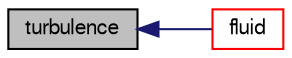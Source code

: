 digraph "turbulence"
{
  bgcolor="transparent";
  edge [fontname="FreeSans",fontsize="10",labelfontname="FreeSans",labelfontsize="10"];
  node [fontname="FreeSans",fontsize="10",shape=record];
  rankdir="LR";
  Node100 [label="turbulence",height=0.2,width=0.4,color="black", fillcolor="grey75", style="filled", fontcolor="black"];
  Node100 -> Node101 [dir="back",color="midnightblue",fontsize="10",style="solid",fontname="FreeSans"];
  Node101 [label="fluid",height=0.2,width=0.4,color="red",URL="$a31934.html#aeb0eb2643aabbc04d5d57d79371f62f5",tooltip="Return the twoPhaseSystem to which this phase belongs. "];
}
